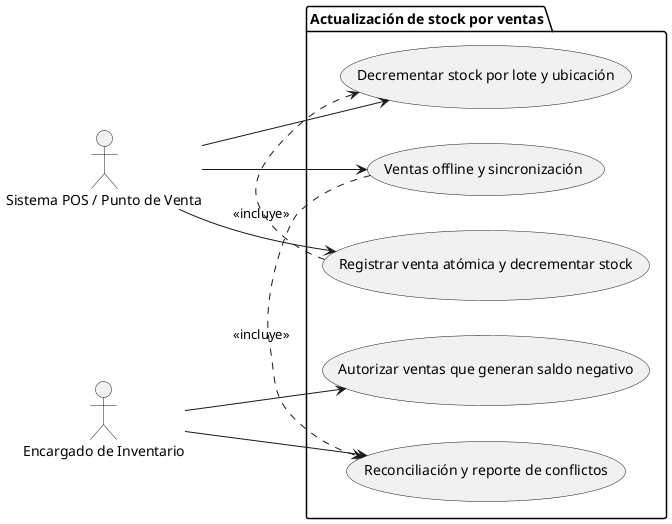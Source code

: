 @startuml
left to right direction
actor "Sistema POS / Punto de Venta" as POS
actor "Encargado de Inventario" as Encargado

package "Actualización de stock por ventas" {
  usecase "Registrar venta atómica y decrementar stock" as UC_RegistrarVentaAtomica
  usecase "Decrementar stock por lote y ubicación" as UC_DecrementarPorLote
  usecase "Ventas offline y sincronización" as UC_VentasOffline
  usecase "Reconciliación y reporte de conflictos" as UC_Reconciliacion
  usecase "Autorizar ventas que generan saldo negativo" as UC_AutorizarNegativos
}

POS --> UC_RegistrarVentaAtomica
POS --> UC_DecrementarPorLote
POS --> UC_VentasOffline
Encargado --> UC_Reconciliacion
Encargado --> UC_AutorizarNegativos
UC_RegistrarVentaAtomica .> UC_DecrementarPorLote : <<incluye>>
UC_VentasOffline .> UC_Reconciliacion : <<incluye>>
@enduml
